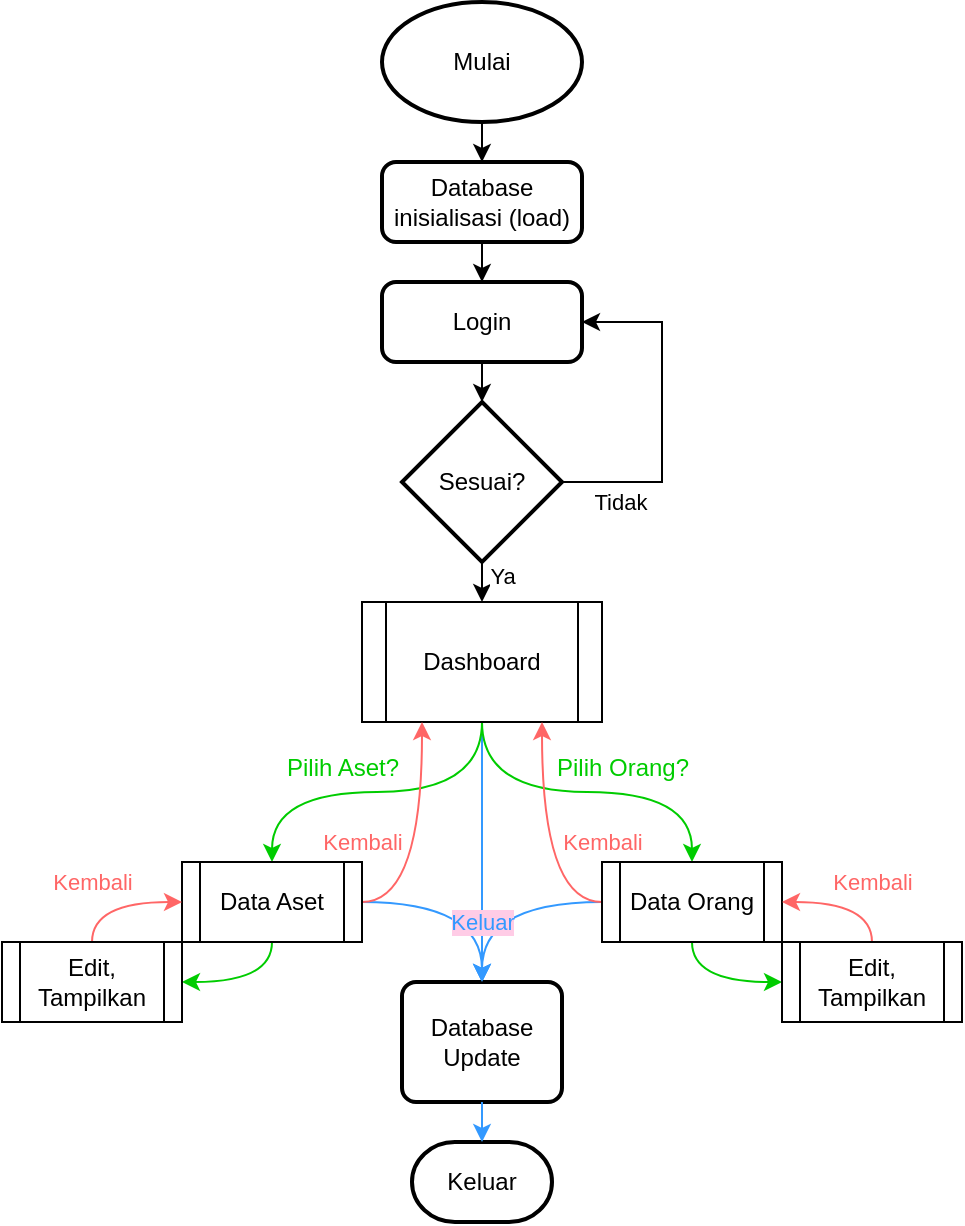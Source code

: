 <mxfile version="24.7.4">
  <diagram name="Page-1" id="EaQ36diOwJip6KEwVQeT">
    <mxGraphModel dx="733" dy="368" grid="1" gridSize="10" guides="1" tooltips="1" connect="1" arrows="1" fold="1" page="1" pageScale="1" pageWidth="850" pageHeight="1100" math="0" shadow="0">
      <root>
        <mxCell id="0" />
        <mxCell id="1" parent="0" />
        <mxCell id="mMHefkbeM8jbzhzsHDXi-25" style="edgeStyle=orthogonalEdgeStyle;rounded=0;orthogonalLoop=1;jettySize=auto;html=1;exitX=0;exitY=0.5;exitDx=0;exitDy=0;entryX=0.5;entryY=0;entryDx=0;entryDy=0;curved=1;strokeColor=#3399FF;" edge="1" parent="1" source="mMHefkbeM8jbzhzsHDXi-11" target="mMHefkbeM8jbzhzsHDXi-8">
          <mxGeometry relative="1" as="geometry" />
        </mxCell>
        <mxCell id="mMHefkbeM8jbzhzsHDXi-26" style="edgeStyle=orthogonalEdgeStyle;rounded=0;orthogonalLoop=1;jettySize=auto;html=1;exitX=1;exitY=0.5;exitDx=0;exitDy=0;entryX=0.5;entryY=0;entryDx=0;entryDy=0;curved=1;strokeColor=#3399FF;" edge="1" parent="1" source="mMHefkbeM8jbzhzsHDXi-12" target="mMHefkbeM8jbzhzsHDXi-8">
          <mxGeometry relative="1" as="geometry" />
        </mxCell>
        <mxCell id="mMHefkbeM8jbzhzsHDXi-30" style="edgeStyle=orthogonalEdgeStyle;rounded=0;orthogonalLoop=1;jettySize=auto;html=1;exitX=0.5;exitY=1;exitDx=0;exitDy=0;exitPerimeter=0;entryX=0.5;entryY=0;entryDx=0;entryDy=0;" edge="1" parent="1" source="mMHefkbeM8jbzhzsHDXi-1" target="mMHefkbeM8jbzhzsHDXi-2">
          <mxGeometry relative="1" as="geometry" />
        </mxCell>
        <mxCell id="mMHefkbeM8jbzhzsHDXi-1" value="Mulai" style="strokeWidth=2;html=1;shape=mxgraph.flowchart.start_1;whiteSpace=wrap;" vertex="1" parent="1">
          <mxGeometry x="350" y="50" width="100" height="60" as="geometry" />
        </mxCell>
        <mxCell id="mMHefkbeM8jbzhzsHDXi-29" style="edgeStyle=orthogonalEdgeStyle;rounded=0;orthogonalLoop=1;jettySize=auto;html=1;exitX=0.5;exitY=1;exitDx=0;exitDy=0;entryX=0.5;entryY=0;entryDx=0;entryDy=0;" edge="1" parent="1" source="mMHefkbeM8jbzhzsHDXi-2" target="mMHefkbeM8jbzhzsHDXi-3">
          <mxGeometry relative="1" as="geometry" />
        </mxCell>
        <mxCell id="mMHefkbeM8jbzhzsHDXi-2" value="Database&lt;br&gt;inisialisasi (load)" style="rounded=1;whiteSpace=wrap;html=1;absoluteArcSize=1;arcSize=14;strokeWidth=2;" vertex="1" parent="1">
          <mxGeometry x="350" y="130" width="100" height="40" as="geometry" />
        </mxCell>
        <mxCell id="mMHefkbeM8jbzhzsHDXi-3" value="Login" style="rounded=1;whiteSpace=wrap;html=1;absoluteArcSize=1;arcSize=14;strokeWidth=2;" vertex="1" parent="1">
          <mxGeometry x="350" y="190" width="100" height="40" as="geometry" />
        </mxCell>
        <mxCell id="mMHefkbeM8jbzhzsHDXi-27" style="edgeStyle=orthogonalEdgeStyle;rounded=0;orthogonalLoop=1;jettySize=auto;html=1;exitX=0.5;exitY=1;exitDx=0;exitDy=0;exitPerimeter=0;entryX=0.5;entryY=0;entryDx=0;entryDy=0;" edge="1" parent="1" source="mMHefkbeM8jbzhzsHDXi-4" target="mMHefkbeM8jbzhzsHDXi-10">
          <mxGeometry relative="1" as="geometry" />
        </mxCell>
        <mxCell id="mMHefkbeM8jbzhzsHDXi-35" value="Ya" style="edgeLabel;html=1;align=center;verticalAlign=middle;resizable=0;points=[];" vertex="1" connectable="0" parent="mMHefkbeM8jbzhzsHDXi-27">
          <mxGeometry x="-0.276" y="3" relative="1" as="geometry">
            <mxPoint x="7" as="offset" />
          </mxGeometry>
        </mxCell>
        <mxCell id="mMHefkbeM8jbzhzsHDXi-33" style="edgeStyle=orthogonalEdgeStyle;rounded=0;orthogonalLoop=1;jettySize=auto;html=1;exitX=1;exitY=0.5;exitDx=0;exitDy=0;exitPerimeter=0;entryX=1;entryY=0.5;entryDx=0;entryDy=0;" edge="1" parent="1" source="mMHefkbeM8jbzhzsHDXi-4" target="mMHefkbeM8jbzhzsHDXi-3">
          <mxGeometry relative="1" as="geometry">
            <Array as="points">
              <mxPoint x="490" y="290" />
              <mxPoint x="490" y="210" />
            </Array>
          </mxGeometry>
        </mxCell>
        <mxCell id="mMHefkbeM8jbzhzsHDXi-34" value="Tidak" style="edgeLabel;html=1;align=center;verticalAlign=middle;resizable=0;points=[];" vertex="1" connectable="0" parent="mMHefkbeM8jbzhzsHDXi-33">
          <mxGeometry x="-0.71" y="-2" relative="1" as="geometry">
            <mxPoint x="4" y="8" as="offset" />
          </mxGeometry>
        </mxCell>
        <mxCell id="mMHefkbeM8jbzhzsHDXi-4" value="Sesuai?" style="strokeWidth=2;html=1;shape=mxgraph.flowchart.decision;whiteSpace=wrap;" vertex="1" parent="1">
          <mxGeometry x="360" y="250" width="80" height="80" as="geometry" />
        </mxCell>
        <mxCell id="mMHefkbeM8jbzhzsHDXi-8" value="Database&lt;br&gt;Update" style="rounded=1;whiteSpace=wrap;html=1;absoluteArcSize=1;arcSize=14;strokeWidth=2;" vertex="1" parent="1">
          <mxGeometry x="360" y="540" width="80" height="60" as="geometry" />
        </mxCell>
        <mxCell id="mMHefkbeM8jbzhzsHDXi-16" style="edgeStyle=orthogonalEdgeStyle;rounded=0;orthogonalLoop=1;jettySize=auto;html=1;exitX=0.5;exitY=1;exitDx=0;exitDy=0;entryX=0.5;entryY=0;entryDx=0;entryDy=0;strokeColor=#3399FF;" edge="1" parent="1" source="mMHefkbeM8jbzhzsHDXi-10" target="mMHefkbeM8jbzhzsHDXi-8">
          <mxGeometry relative="1" as="geometry">
            <Array as="points">
              <mxPoint x="400" y="450" />
              <mxPoint x="400" y="450" />
            </Array>
          </mxGeometry>
        </mxCell>
        <mxCell id="mMHefkbeM8jbzhzsHDXi-45" value="Keluar" style="edgeLabel;html=1;align=center;verticalAlign=middle;resizable=0;points=[];fontColor=#3399FF;labelBackgroundColor=#FFCCE6;" vertex="1" connectable="0" parent="mMHefkbeM8jbzhzsHDXi-16">
          <mxGeometry x="0.619" y="1" relative="1" as="geometry">
            <mxPoint x="-1" y="-5" as="offset" />
          </mxGeometry>
        </mxCell>
        <mxCell id="mMHefkbeM8jbzhzsHDXi-17" style="edgeStyle=orthogonalEdgeStyle;rounded=0;orthogonalLoop=1;jettySize=auto;html=1;exitX=0.5;exitY=1;exitDx=0;exitDy=0;entryX=0.5;entryY=0;entryDx=0;entryDy=0;curved=1;strokeColor=#00CC00;" edge="1" parent="1" source="mMHefkbeM8jbzhzsHDXi-10" target="mMHefkbeM8jbzhzsHDXi-11">
          <mxGeometry relative="1" as="geometry" />
        </mxCell>
        <mxCell id="mMHefkbeM8jbzhzsHDXi-18" style="edgeStyle=orthogonalEdgeStyle;rounded=0;orthogonalLoop=1;jettySize=auto;html=1;exitX=0.5;exitY=1;exitDx=0;exitDy=0;entryX=0.5;entryY=0;entryDx=0;entryDy=0;curved=1;strokeColor=#00CC00;" edge="1" parent="1" source="mMHefkbeM8jbzhzsHDXi-10" target="mMHefkbeM8jbzhzsHDXi-12">
          <mxGeometry relative="1" as="geometry" />
        </mxCell>
        <mxCell id="mMHefkbeM8jbzhzsHDXi-10" value="Dashboard" style="shape=process;whiteSpace=wrap;html=1;backgroundOutline=1;" vertex="1" parent="1">
          <mxGeometry x="340" y="350" width="120" height="60" as="geometry" />
        </mxCell>
        <mxCell id="mMHefkbeM8jbzhzsHDXi-22" style="edgeStyle=orthogonalEdgeStyle;rounded=0;orthogonalLoop=1;jettySize=auto;html=1;exitX=0.5;exitY=1;exitDx=0;exitDy=0;entryX=0;entryY=0.5;entryDx=0;entryDy=0;curved=1;strokeColor=#00CC00;" edge="1" parent="1" source="mMHefkbeM8jbzhzsHDXi-11" target="mMHefkbeM8jbzhzsHDXi-14">
          <mxGeometry relative="1" as="geometry" />
        </mxCell>
        <mxCell id="mMHefkbeM8jbzhzsHDXi-39" style="edgeStyle=orthogonalEdgeStyle;rounded=0;orthogonalLoop=1;jettySize=auto;html=1;exitX=0;exitY=0.5;exitDx=0;exitDy=0;entryX=0.75;entryY=1;entryDx=0;entryDy=0;curved=1;fillColor=#f8cecc;strokeColor=#FF6666;" edge="1" parent="1" source="mMHefkbeM8jbzhzsHDXi-11" target="mMHefkbeM8jbzhzsHDXi-10">
          <mxGeometry relative="1" as="geometry" />
        </mxCell>
        <mxCell id="mMHefkbeM8jbzhzsHDXi-11" value="Data Orang" style="shape=process;whiteSpace=wrap;html=1;backgroundOutline=1;" vertex="1" parent="1">
          <mxGeometry x="460" y="480" width="90" height="40" as="geometry" />
        </mxCell>
        <mxCell id="mMHefkbeM8jbzhzsHDXi-19" style="edgeStyle=orthogonalEdgeStyle;rounded=0;orthogonalLoop=1;jettySize=auto;html=1;exitX=0.5;exitY=1;exitDx=0;exitDy=0;entryX=1;entryY=0.5;entryDx=0;entryDy=0;curved=1;strokeColor=#00CC00;" edge="1" parent="1" source="mMHefkbeM8jbzhzsHDXi-12" target="mMHefkbeM8jbzhzsHDXi-15">
          <mxGeometry relative="1" as="geometry" />
        </mxCell>
        <mxCell id="mMHefkbeM8jbzhzsHDXi-38" style="edgeStyle=orthogonalEdgeStyle;rounded=0;orthogonalLoop=1;jettySize=auto;html=1;exitX=1;exitY=0.5;exitDx=0;exitDy=0;entryX=0.25;entryY=1;entryDx=0;entryDy=0;curved=1;fillColor=#f8cecc;strokeColor=#FF6666;" edge="1" parent="1" source="mMHefkbeM8jbzhzsHDXi-12" target="mMHefkbeM8jbzhzsHDXi-10">
          <mxGeometry relative="1" as="geometry" />
        </mxCell>
        <mxCell id="mMHefkbeM8jbzhzsHDXi-12" value="Data Aset" style="shape=process;whiteSpace=wrap;html=1;backgroundOutline=1;" vertex="1" parent="1">
          <mxGeometry x="250" y="480" width="90" height="40" as="geometry" />
        </mxCell>
        <mxCell id="mMHefkbeM8jbzhzsHDXi-21" style="edgeStyle=orthogonalEdgeStyle;rounded=0;orthogonalLoop=1;jettySize=auto;html=1;exitX=0.5;exitY=0;exitDx=0;exitDy=0;entryX=1;entryY=0.5;entryDx=0;entryDy=0;curved=1;fillColor=#f8cecc;strokeColor=#FF6666;" edge="1" parent="1" source="mMHefkbeM8jbzhzsHDXi-14" target="mMHefkbeM8jbzhzsHDXi-11">
          <mxGeometry relative="1" as="geometry" />
        </mxCell>
        <mxCell id="mMHefkbeM8jbzhzsHDXi-14" value="Edit, Tampilkan" style="shape=process;whiteSpace=wrap;html=1;backgroundOutline=1;" vertex="1" parent="1">
          <mxGeometry x="550" y="520" width="90" height="40" as="geometry" />
        </mxCell>
        <mxCell id="mMHefkbeM8jbzhzsHDXi-20" style="edgeStyle=orthogonalEdgeStyle;rounded=0;orthogonalLoop=1;jettySize=auto;html=1;exitX=0.5;exitY=0;exitDx=0;exitDy=0;entryX=0;entryY=0.5;entryDx=0;entryDy=0;curved=1;fillColor=#f8cecc;strokeColor=#FF6666;" edge="1" parent="1" source="mMHefkbeM8jbzhzsHDXi-15" target="mMHefkbeM8jbzhzsHDXi-12">
          <mxGeometry relative="1" as="geometry" />
        </mxCell>
        <mxCell id="mMHefkbeM8jbzhzsHDXi-41" value="Kembali" style="edgeLabel;html=1;align=center;verticalAlign=middle;resizable=0;points=[];fontColor=#FF6666;" vertex="1" connectable="0" parent="mMHefkbeM8jbzhzsHDXi-20">
          <mxGeometry x="-0.016" y="-4" relative="1" as="geometry">
            <mxPoint x="-12" y="-14" as="offset" />
          </mxGeometry>
        </mxCell>
        <mxCell id="mMHefkbeM8jbzhzsHDXi-15" value="Edit, Tampilkan" style="shape=process;whiteSpace=wrap;html=1;backgroundOutline=1;" vertex="1" parent="1">
          <mxGeometry x="160" y="520" width="90" height="40" as="geometry" />
        </mxCell>
        <mxCell id="mMHefkbeM8jbzhzsHDXi-28" style="edgeStyle=orthogonalEdgeStyle;rounded=0;orthogonalLoop=1;jettySize=auto;html=1;exitX=0.5;exitY=1;exitDx=0;exitDy=0;entryX=0.5;entryY=0;entryDx=0;entryDy=0;entryPerimeter=0;" edge="1" parent="1" source="mMHefkbeM8jbzhzsHDXi-3" target="mMHefkbeM8jbzhzsHDXi-4">
          <mxGeometry relative="1" as="geometry" />
        </mxCell>
        <mxCell id="mMHefkbeM8jbzhzsHDXi-31" value="Pilih Orang?" style="text;html=1;align=center;verticalAlign=middle;resizable=0;points=[];autosize=1;strokeColor=none;fillColor=none;fontColor=#00CC00;" vertex="1" parent="1">
          <mxGeometry x="425" y="418" width="90" height="30" as="geometry" />
        </mxCell>
        <mxCell id="mMHefkbeM8jbzhzsHDXi-32" value="Pilih Aset?" style="text;html=1;align=center;verticalAlign=middle;resizable=0;points=[];autosize=1;strokeColor=none;fillColor=none;fontColor=#00CC00;" vertex="1" parent="1">
          <mxGeometry x="290" y="418" width="80" height="30" as="geometry" />
        </mxCell>
        <mxCell id="mMHefkbeM8jbzhzsHDXi-36" value="Keluar" style="strokeWidth=2;html=1;shape=mxgraph.flowchart.terminator;whiteSpace=wrap;" vertex="1" parent="1">
          <mxGeometry x="365" y="620" width="70" height="40" as="geometry" />
        </mxCell>
        <mxCell id="mMHefkbeM8jbzhzsHDXi-37" style="edgeStyle=orthogonalEdgeStyle;rounded=0;orthogonalLoop=1;jettySize=auto;html=1;exitX=0.5;exitY=1;exitDx=0;exitDy=0;entryX=0.5;entryY=0;entryDx=0;entryDy=0;entryPerimeter=0;strokeColor=#3399FF;" edge="1" parent="1" source="mMHefkbeM8jbzhzsHDXi-8" target="mMHefkbeM8jbzhzsHDXi-36">
          <mxGeometry relative="1" as="geometry" />
        </mxCell>
        <mxCell id="mMHefkbeM8jbzhzsHDXi-42" value="Kembali" style="edgeLabel;html=1;align=center;verticalAlign=middle;resizable=0;points=[];fontColor=#FF6666;" vertex="1" connectable="0" parent="1">
          <mxGeometry x="595.001" y="490.001" as="geometry" />
        </mxCell>
        <mxCell id="mMHefkbeM8jbzhzsHDXi-43" value="Kembali" style="edgeLabel;html=1;align=center;verticalAlign=middle;resizable=0;points=[];fontColor=#FF6666;" vertex="1" connectable="0" parent="1">
          <mxGeometry x="460.001" y="470.001" as="geometry" />
        </mxCell>
        <mxCell id="mMHefkbeM8jbzhzsHDXi-44" value="Kembali" style="edgeLabel;html=1;align=center;verticalAlign=middle;resizable=0;points=[];fontColor=#FF6666;" vertex="1" connectable="0" parent="1">
          <mxGeometry x="340.001" y="470.001" as="geometry" />
        </mxCell>
      </root>
    </mxGraphModel>
  </diagram>
</mxfile>
